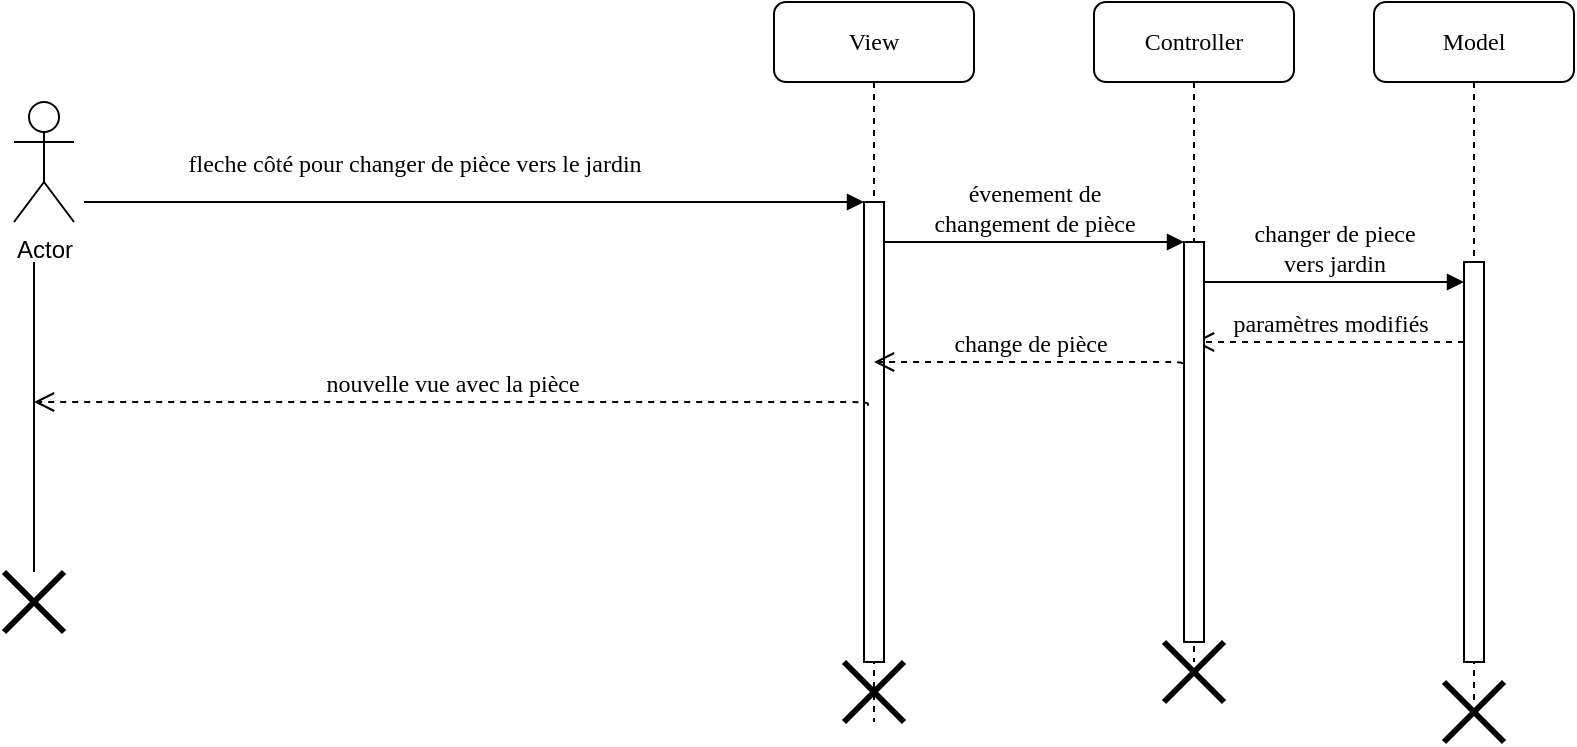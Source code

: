 <mxfile version="15.5.2" type="device"><diagram name="Page-1" id="13e1069c-82ec-6db2-03f1-153e76fe0fe0"><mxGraphModel dx="1422" dy="776" grid="1" gridSize="10" guides="1" tooltips="1" connect="1" arrows="1" fold="1" page="1" pageScale="1" pageWidth="1100" pageHeight="850" background="none" math="0" shadow="0"><root><mxCell id="0"/><mxCell id="1" parent="0"/><mxCell id="7baba1c4bc27f4b0-2" value="View" style="shape=umlLifeline;perimeter=lifelinePerimeter;whiteSpace=wrap;html=1;container=1;collapsible=0;recursiveResize=0;outlineConnect=0;rounded=1;shadow=0;comic=0;labelBackgroundColor=none;strokeWidth=1;fontFamily=Verdana;fontSize=12;align=center;" parent="1" vertex="1"><mxGeometry x="500" y="80" width="100" height="360" as="geometry"/></mxCell><mxCell id="7baba1c4bc27f4b0-10" value="" style="html=1;points=[];perimeter=orthogonalPerimeter;rounded=0;shadow=0;comic=0;labelBackgroundColor=none;strokeWidth=1;fontFamily=Verdana;fontSize=12;align=center;" parent="7baba1c4bc27f4b0-2" vertex="1"><mxGeometry x="45" y="100" width="10" height="230" as="geometry"/></mxCell><mxCell id="PfjUSWj4pJvU4ugvDW9M-5" value="paramètres modifiés" style="html=1;verticalAlign=bottom;endArrow=open;dashed=1;endSize=8;labelBackgroundColor=none;fontFamily=Verdana;fontSize=12;edgeStyle=elbowEdgeStyle;elbow=vertical;" edge="1" parent="7baba1c4bc27f4b0-2" target="7baba1c4bc27f4b0-3"><mxGeometry relative="1" as="geometry"><mxPoint x="-374.5" y="170" as="targetPoint"/><Array as="points"><mxPoint x="205.5" y="170"/><mxPoint x="65.5" y="170"/></Array><mxPoint x="345" y="170" as="sourcePoint"/></mxGeometry></mxCell><mxCell id="PfjUSWj4pJvU4ugvDW9M-9" value="" style="shape=umlDestroy;whiteSpace=wrap;html=1;strokeWidth=3;" vertex="1" parent="7baba1c4bc27f4b0-2"><mxGeometry x="35" y="330" width="30" height="30" as="geometry"/></mxCell><mxCell id="7baba1c4bc27f4b0-3" value="Controller" style="shape=umlLifeline;perimeter=lifelinePerimeter;whiteSpace=wrap;html=1;container=1;collapsible=0;recursiveResize=0;outlineConnect=0;rounded=1;shadow=0;comic=0;labelBackgroundColor=none;strokeWidth=1;fontFamily=Verdana;fontSize=12;align=center;" parent="1" vertex="1"><mxGeometry x="660" y="80" width="100" height="330" as="geometry"/></mxCell><mxCell id="7baba1c4bc27f4b0-13" value="" style="html=1;points=[];perimeter=orthogonalPerimeter;rounded=0;shadow=0;comic=0;labelBackgroundColor=none;strokeWidth=1;fontFamily=Verdana;fontSize=12;align=center;" parent="7baba1c4bc27f4b0-3" vertex="1"><mxGeometry x="45" y="120" width="10" height="200" as="geometry"/></mxCell><mxCell id="7baba1c4bc27f4b0-4" value="Model" style="shape=umlLifeline;perimeter=lifelinePerimeter;whiteSpace=wrap;html=1;container=1;collapsible=0;recursiveResize=0;outlineConnect=0;rounded=1;shadow=0;comic=0;labelBackgroundColor=none;strokeWidth=1;fontFamily=Verdana;fontSize=12;align=center;" parent="1" vertex="1"><mxGeometry x="800" y="80" width="100" height="350" as="geometry"/></mxCell><mxCell id="PfjUSWj4pJvU4ugvDW9M-4" value="" style="html=1;points=[];perimeter=orthogonalPerimeter;rounded=0;shadow=0;comic=0;labelBackgroundColor=none;strokeWidth=1;fontFamily=Verdana;fontSize=12;align=center;" vertex="1" parent="7baba1c4bc27f4b0-4"><mxGeometry x="45" y="130" width="10" height="200" as="geometry"/></mxCell><mxCell id="7baba1c4bc27f4b0-17" value="&lt;div&gt;changer de piece &lt;br&gt;&lt;/div&gt;&lt;div&gt;vers jardin&lt;/div&gt;" style="html=1;verticalAlign=bottom;endArrow=block;labelBackgroundColor=none;fontFamily=Verdana;fontSize=12;edgeStyle=elbowEdgeStyle;elbow=vertical;" parent="1" source="7baba1c4bc27f4b0-13" edge="1"><mxGeometry relative="1" as="geometry"><mxPoint x="770" y="220" as="sourcePoint"/><Array as="points"><mxPoint x="720" y="220"/></Array><mxPoint x="845" y="220" as="targetPoint"/></mxGeometry></mxCell><mxCell id="7baba1c4bc27f4b0-11" value="fleche côté pour changer de pièce vers le jardin" style="html=1;verticalAlign=bottom;endArrow=block;entryX=0;entryY=0;labelBackgroundColor=none;fontFamily=Verdana;fontSize=12;edgeStyle=elbowEdgeStyle;elbow=vertical;" parent="1" target="7baba1c4bc27f4b0-10" edge="1"><mxGeometry x="-0.154" y="10" relative="1" as="geometry"><mxPoint x="155" y="180" as="sourcePoint"/><mxPoint as="offset"/></mxGeometry></mxCell><mxCell id="7baba1c4bc27f4b0-14" value="&lt;div&gt;évenement de &lt;br&gt;&lt;/div&gt;&lt;div&gt;changement de pièce&lt;/div&gt;" style="html=1;verticalAlign=bottom;endArrow=block;entryX=0;entryY=0;labelBackgroundColor=none;fontFamily=Verdana;fontSize=12;edgeStyle=elbowEdgeStyle;elbow=vertical;" parent="1" source="7baba1c4bc27f4b0-10" target="7baba1c4bc27f4b0-13" edge="1"><mxGeometry relative="1" as="geometry"><mxPoint x="630" y="200" as="sourcePoint"/></mxGeometry></mxCell><mxCell id="PfjUSWj4pJvU4ugvDW9M-1" value="Actor" style="shape=umlActor;verticalLabelPosition=bottom;verticalAlign=top;html=1;outlineConnect=0;" vertex="1" parent="1"><mxGeometry x="120" y="130" width="30" height="60" as="geometry"/></mxCell><mxCell id="PfjUSWj4pJvU4ugvDW9M-3" value="" style="endArrow=none;html=1;rounded=0;" edge="1" parent="1" source="PfjUSWj4pJvU4ugvDW9M-8"><mxGeometry width="50" height="50" relative="1" as="geometry"><mxPoint x="130" y="380" as="sourcePoint"/><mxPoint x="130" y="210" as="targetPoint"/></mxGeometry></mxCell><mxCell id="PfjUSWj4pJvU4ugvDW9M-6" value="change de pièce" style="html=1;verticalAlign=bottom;endArrow=open;dashed=1;endSize=8;labelBackgroundColor=none;fontFamily=Verdana;fontSize=12;edgeStyle=elbowEdgeStyle;elbow=vertical;exitX=-0.1;exitY=0.305;exitDx=0;exitDy=0;exitPerimeter=0;" edge="1" parent="1" source="7baba1c4bc27f4b0-13" target="7baba1c4bc27f4b0-2"><mxGeometry relative="1" as="geometry"><mxPoint x="574" y="260" as="targetPoint"/><Array as="points"><mxPoint x="570" y="260"/><mxPoint x="430" y="260"/></Array><mxPoint x="709.5" y="260" as="sourcePoint"/></mxGeometry></mxCell><mxCell id="PfjUSWj4pJvU4ugvDW9M-7" value="nouvelle vue avec la pièce" style="html=1;verticalAlign=bottom;endArrow=open;dashed=1;endSize=8;labelBackgroundColor=none;fontFamily=Verdana;fontSize=12;edgeStyle=elbowEdgeStyle;elbow=vertical;exitX=0.2;exitY=0.443;exitDx=0;exitDy=0;exitPerimeter=0;" edge="1" parent="1" source="7baba1c4bc27f4b0-10"><mxGeometry relative="1" as="geometry"><mxPoint x="130" y="280" as="targetPoint"/><Array as="points"><mxPoint x="400" y="280"/><mxPoint x="260" y="280"/></Array><mxPoint x="539.5" y="280" as="sourcePoint"/></mxGeometry></mxCell><mxCell id="PfjUSWj4pJvU4ugvDW9M-8" value="" style="shape=umlDestroy;whiteSpace=wrap;html=1;strokeWidth=3;" vertex="1" parent="1"><mxGeometry x="115" y="365" width="30" height="30" as="geometry"/></mxCell><mxCell id="PfjUSWj4pJvU4ugvDW9M-10" value="" style="shape=umlDestroy;whiteSpace=wrap;html=1;strokeWidth=3;" vertex="1" parent="1"><mxGeometry x="695" y="400" width="30" height="30" as="geometry"/></mxCell><mxCell id="PfjUSWj4pJvU4ugvDW9M-11" value="" style="shape=umlDestroy;whiteSpace=wrap;html=1;strokeWidth=3;" vertex="1" parent="1"><mxGeometry x="835" y="420" width="30" height="30" as="geometry"/></mxCell></root></mxGraphModel></diagram></mxfile>